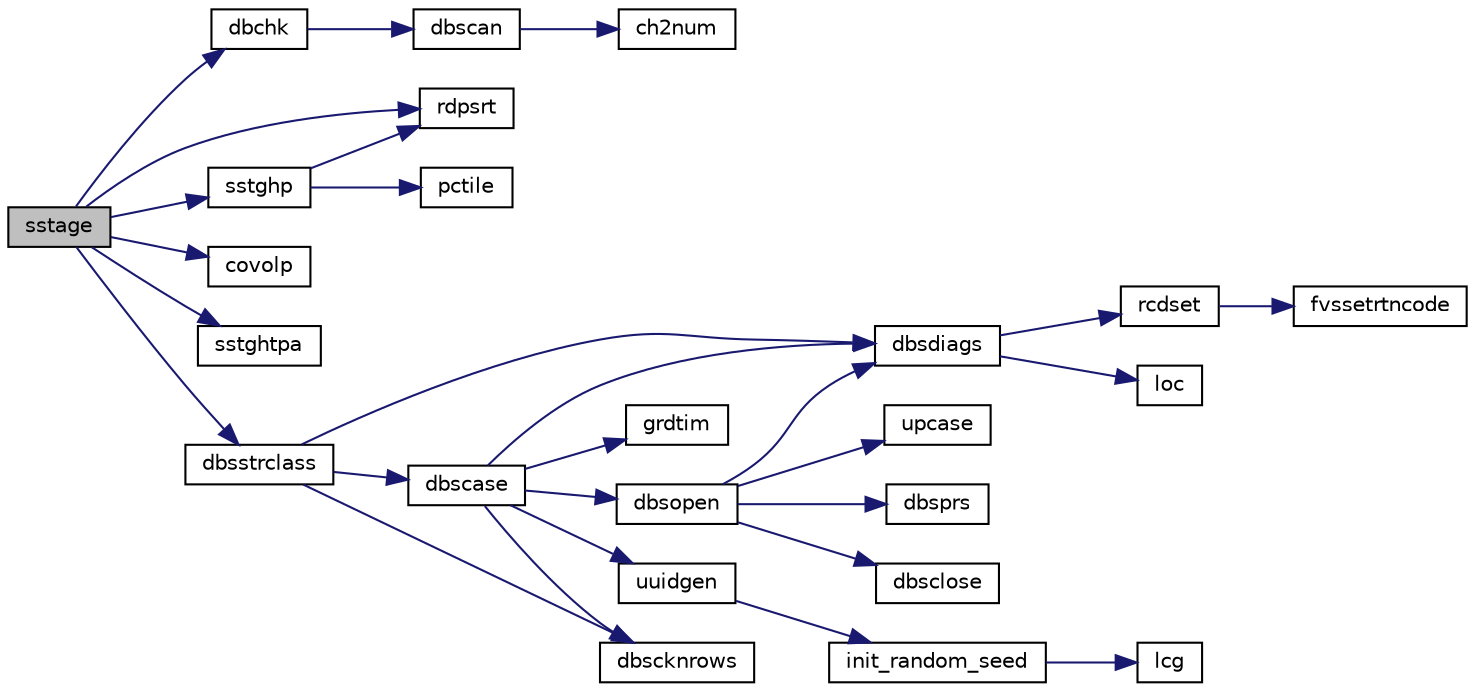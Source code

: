 digraph "sstage"
{
  edge [fontname="Helvetica",fontsize="10",labelfontname="Helvetica",labelfontsize="10"];
  node [fontname="Helvetica",fontsize="10",shape=record];
  rankdir="LR";
  Node1 [label="sstage",height=0.2,width=0.4,color="black", fillcolor="grey75", style="filled", fontcolor="black"];
  Node1 -> Node2 [color="midnightblue",fontsize="10",style="solid",fontname="Helvetica"];
  Node2 [label="dbchk",height=0.2,width=0.4,color="black", fillcolor="white", style="filled",URL="$dbchk_8f.html#a50e82b8d87ebaeb63d8e1abab05bc20b"];
  Node2 -> Node3 [color="midnightblue",fontsize="10",style="solid",fontname="Helvetica"];
  Node3 [label="dbscan",height=0.2,width=0.4,color="black", fillcolor="white", style="filled",URL="$dbscan_8f.html#a18f1eb65a1dbf6141e44b1ac4a10757e"];
  Node3 -> Node4 [color="midnightblue",fontsize="10",style="solid",fontname="Helvetica"];
  Node4 [label="ch2num",height=0.2,width=0.4,color="black", fillcolor="white", style="filled",URL="$ch2num_8f.html#acc5a9987290b4e6c8cfe65bd2cd93540"];
  Node1 -> Node5 [color="midnightblue",fontsize="10",style="solid",fontname="Helvetica"];
  Node5 [label="rdpsrt",height=0.2,width=0.4,color="black", fillcolor="white", style="filled",URL="$rdpsrt_8f.html#a0f0c79b72af19ed56f74ee89ecae6877"];
  Node1 -> Node6 [color="midnightblue",fontsize="10",style="solid",fontname="Helvetica"];
  Node6 [label="covolp",height=0.2,width=0.4,color="black", fillcolor="white", style="filled",URL="$covolp_8f.html#a03e184cd2613360b70dd021f8da2f5d6"];
  Node1 -> Node7 [color="midnightblue",fontsize="10",style="solid",fontname="Helvetica"];
  Node7 [label="sstghtpa",height=0.2,width=0.4,color="black", fillcolor="white", style="filled",URL="$sstage_8f.html#a5fdd927853fcf074d7b9b8d74c30549d"];
  Node1 -> Node8 [color="midnightblue",fontsize="10",style="solid",fontname="Helvetica"];
  Node8 [label="sstghp",height=0.2,width=0.4,color="black", fillcolor="white", style="filled",URL="$sstage_8f.html#a262a8c6e1021309183fd5bfeca7dfebe"];
  Node8 -> Node5 [color="midnightblue",fontsize="10",style="solid",fontname="Helvetica"];
  Node8 -> Node9 [color="midnightblue",fontsize="10",style="solid",fontname="Helvetica"];
  Node9 [label="pctile",height=0.2,width=0.4,color="black", fillcolor="white", style="filled",URL="$pctile_8f.html#a12d7263064b7cef81de7e72852800b83"];
  Node1 -> Node10 [color="midnightblue",fontsize="10",style="solid",fontname="Helvetica"];
  Node10 [label="dbsstrclass",height=0.2,width=0.4,color="black", fillcolor="white", style="filled",URL="$dbsstrclass_8f.html#a153fd3d7367f680359a848f20024b355"];
  Node10 -> Node11 [color="midnightblue",fontsize="10",style="solid",fontname="Helvetica"];
  Node11 [label="dbscase",height=0.2,width=0.4,color="black", fillcolor="white", style="filled",URL="$dbscase_8f.html#a245165c65b7faa315380a4704d9a2acb"];
  Node11 -> Node12 [color="midnightblue",fontsize="10",style="solid",fontname="Helvetica"];
  Node12 [label="grdtim",height=0.2,width=0.4,color="black", fillcolor="white", style="filled",URL="$grdtim_8f.html#ad10217068165ab4b799e84db9a37e052"];
  Node11 -> Node13 [color="midnightblue",fontsize="10",style="solid",fontname="Helvetica"];
  Node13 [label="dbsopen",height=0.2,width=0.4,color="black", fillcolor="white", style="filled",URL="$dbsopen_8f.html#a3e8dabe730ff2a86c085489e3e88b637"];
  Node13 -> Node14 [color="midnightblue",fontsize="10",style="solid",fontname="Helvetica"];
  Node14 [label="dbsclose",height=0.2,width=0.4,color="black", fillcolor="white", style="filled",URL="$dbsclose_8f.html#aed2197b8dac3e7cc05ea998c5322bca4"];
  Node13 -> Node15 [color="midnightblue",fontsize="10",style="solid",fontname="Helvetica"];
  Node15 [label="upcase",height=0.2,width=0.4,color="black", fillcolor="white", style="filled",URL="$upcase_8f.html#a412a50f91650f78ed984862cdcd7a60d"];
  Node13 -> Node16 [color="midnightblue",fontsize="10",style="solid",fontname="Helvetica"];
  Node16 [label="dbsprs",height=0.2,width=0.4,color="black", fillcolor="white", style="filled",URL="$dbsprs_8f.html#a115f4b725c9a25082da8a39e199486cf"];
  Node13 -> Node17 [color="midnightblue",fontsize="10",style="solid",fontname="Helvetica"];
  Node17 [label="dbsdiags",height=0.2,width=0.4,color="black", fillcolor="white", style="filled",URL="$dbsdiags_8f.html#a15a17a1fbf3da59a37155705f6dc1d98"];
  Node17 -> Node18 [color="midnightblue",fontsize="10",style="solid",fontname="Helvetica"];
  Node18 [label="loc",height=0.2,width=0.4,color="black", fillcolor="white", style="filled",URL="$bur__brn_8c.html#a3c8b7f0fcc184328ecbdff756e8bb21a"];
  Node17 -> Node19 [color="midnightblue",fontsize="10",style="solid",fontname="Helvetica"];
  Node19 [label="rcdset",height=0.2,width=0.4,color="black", fillcolor="white", style="filled",URL="$rcdset_8f.html#a1dba8a40ee085d920a3ebb27fcd34a59"];
  Node19 -> Node20 [color="midnightblue",fontsize="10",style="solid",fontname="Helvetica"];
  Node20 [label="fvssetrtncode",height=0.2,width=0.4,color="black", fillcolor="white", style="filled",URL="$cmdline_8f.html#a079170808ee3336a99645e9e57dfe5a9"];
  Node11 -> Node17 [color="midnightblue",fontsize="10",style="solid",fontname="Helvetica"];
  Node11 -> Node21 [color="midnightblue",fontsize="10",style="solid",fontname="Helvetica"];
  Node21 [label="dbscknrows",height=0.2,width=0.4,color="black", fillcolor="white", style="filled",URL="$dbscknrows_8f.html#ac66e1b51447683e5f478285853226665"];
  Node11 -> Node22 [color="midnightblue",fontsize="10",style="solid",fontname="Helvetica"];
  Node22 [label="uuidgen",height=0.2,width=0.4,color="black", fillcolor="white", style="filled",URL="$uuidgen_8f.html#a46f32e368f6aef2de2f1d5f13b542ef5"];
  Node22 -> Node23 [color="midnightblue",fontsize="10",style="solid",fontname="Helvetica"];
  Node23 [label="init_random_seed",height=0.2,width=0.4,color="black", fillcolor="white", style="filled",URL="$uuidgen_8f.html#a683a42362f933d86450f8e79e7d9452b"];
  Node23 -> Node24 [color="midnightblue",fontsize="10",style="solid",fontname="Helvetica"];
  Node24 [label="lcg",height=0.2,width=0.4,color="black", fillcolor="white", style="filled",URL="$uuidgen_8f.html#a9f48bad95c20db482c161f1b1195e7a6"];
  Node10 -> Node17 [color="midnightblue",fontsize="10",style="solid",fontname="Helvetica"];
  Node10 -> Node21 [color="midnightblue",fontsize="10",style="solid",fontname="Helvetica"];
}
